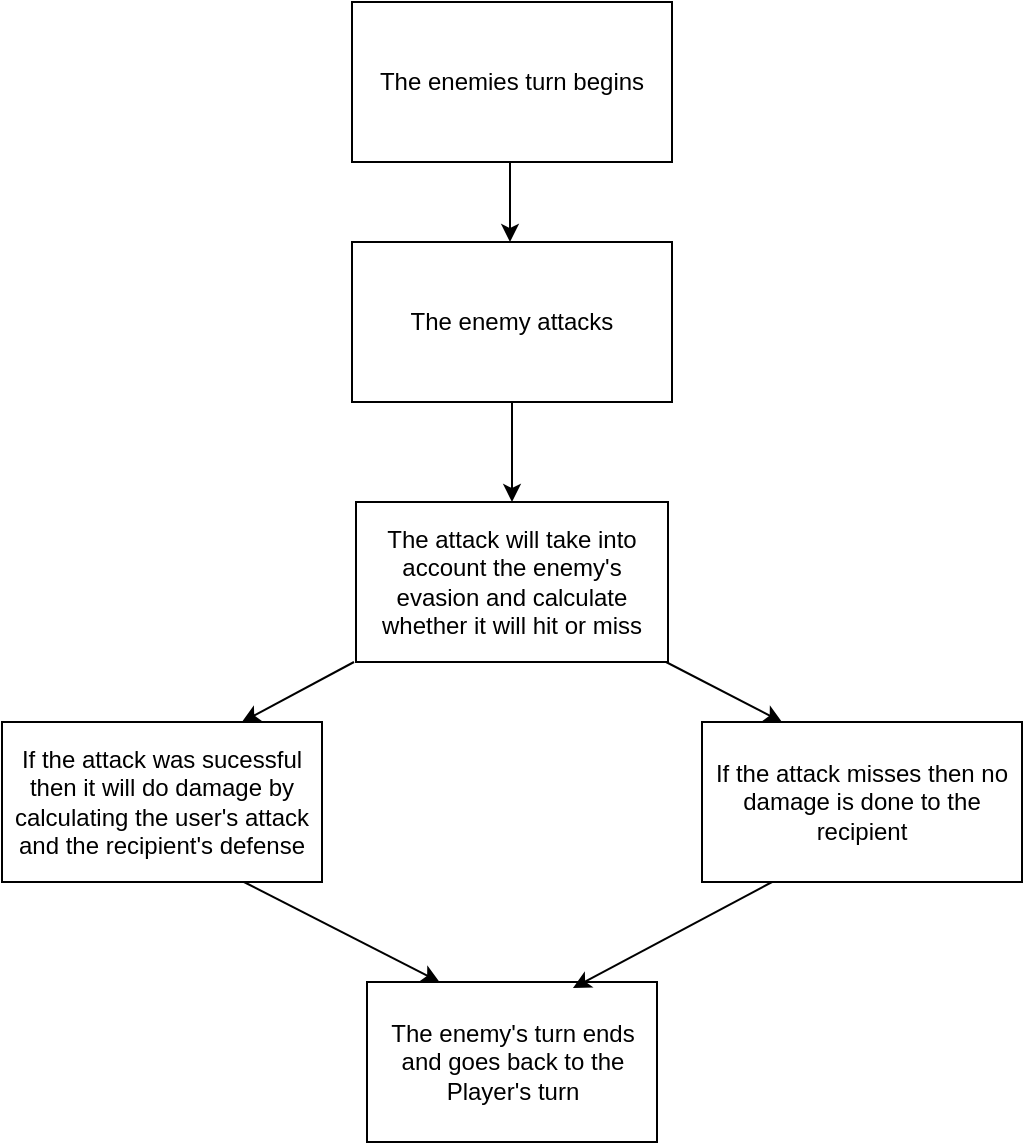 <mxfile version="25.0.1">
  <diagram name="Page-1" id="4ahvpelCilwKbXSP_rQ5">
    <mxGraphModel dx="1434" dy="782" grid="1" gridSize="10" guides="1" tooltips="1" connect="1" arrows="1" fold="1" page="1" pageScale="1" pageWidth="827" pageHeight="1169" math="0" shadow="0">
      <root>
        <mxCell id="0" />
        <mxCell id="1" parent="0" />
        <mxCell id="PQO7M3FsyzpqnbT5gVS9-32" value="The enemies turn begins" style="rounded=0;whiteSpace=wrap;html=1;" parent="1" vertex="1">
          <mxGeometry x="334" y="30" width="160" height="80" as="geometry" />
        </mxCell>
        <mxCell id="PQO7M3FsyzpqnbT5gVS9-33" value="The enemy attacks" style="rounded=0;whiteSpace=wrap;html=1;" parent="1" vertex="1">
          <mxGeometry x="334" y="150" width="160" height="80" as="geometry" />
        </mxCell>
        <mxCell id="PQO7M3FsyzpqnbT5gVS9-34" value="" style="endArrow=classic;html=1;rounded=0;" parent="1" edge="1">
          <mxGeometry width="50" height="50" relative="1" as="geometry">
            <mxPoint x="413" y="110" as="sourcePoint" />
            <mxPoint x="413" y="150" as="targetPoint" />
          </mxGeometry>
        </mxCell>
        <mxCell id="PQO7M3FsyzpqnbT5gVS9-36" value="" style="endArrow=classic;html=1;rounded=0;entryX=0.5;entryY=0;entryDx=0;entryDy=0;" parent="1" edge="1">
          <mxGeometry width="50" height="50" relative="1" as="geometry">
            <mxPoint x="414" y="230" as="sourcePoint" />
            <mxPoint x="414" y="280" as="targetPoint" />
          </mxGeometry>
        </mxCell>
        <mxCell id="PQO7M3FsyzpqnbT5gVS9-37" value="The attack will take into account the enemy&#39;s evasion and calculate whether it will hit or miss" style="rounded=0;whiteSpace=wrap;html=1;" parent="1" vertex="1">
          <mxGeometry x="336" y="280" width="156" height="80" as="geometry" />
        </mxCell>
        <mxCell id="PQO7M3FsyzpqnbT5gVS9-38" value="If the attack was sucessful then it will do damage by calculating the user&#39;s attack and the recipient&#39;s defense" style="rounded=0;whiteSpace=wrap;html=1;" parent="1" vertex="1">
          <mxGeometry x="159" y="390" width="160" height="80" as="geometry" />
        </mxCell>
        <mxCell id="PQO7M3FsyzpqnbT5gVS9-39" value="If the attack misses then no damage is done to the recipient" style="rounded=0;whiteSpace=wrap;html=1;" parent="1" vertex="1">
          <mxGeometry x="509" y="390" width="160" height="80" as="geometry" />
        </mxCell>
        <mxCell id="PQO7M3FsyzpqnbT5gVS9-40" value="" style="endArrow=classic;html=1;rounded=0;entryX=0.25;entryY=0;entryDx=0;entryDy=0;" parent="1" target="PQO7M3FsyzpqnbT5gVS9-39" edge="1">
          <mxGeometry width="50" height="50" relative="1" as="geometry">
            <mxPoint x="491" y="360" as="sourcePoint" />
            <mxPoint x="541" y="310" as="targetPoint" />
          </mxGeometry>
        </mxCell>
        <mxCell id="PQO7M3FsyzpqnbT5gVS9-41" value="" style="endArrow=classic;html=1;rounded=0;entryX=0.75;entryY=0;entryDx=0;entryDy=0;" parent="1" target="PQO7M3FsyzpqnbT5gVS9-38" edge="1">
          <mxGeometry width="50" height="50" relative="1" as="geometry">
            <mxPoint x="335" y="360" as="sourcePoint" />
            <mxPoint x="385" y="310" as="targetPoint" />
          </mxGeometry>
        </mxCell>
        <mxCell id="4e4_c_tYgafmdLTxtui_-1" value="The enemy&#39;s turn ends and goes back to the Player&#39;s turn" style="rounded=0;whiteSpace=wrap;html=1;" vertex="1" parent="1">
          <mxGeometry x="341.5" y="520" width="145" height="80" as="geometry" />
        </mxCell>
        <mxCell id="4e4_c_tYgafmdLTxtui_-2" value="" style="endArrow=classic;html=1;rounded=0;entryX=0.25;entryY=0;entryDx=0;entryDy=0;" edge="1" parent="1" target="4e4_c_tYgafmdLTxtui_-1">
          <mxGeometry width="50" height="50" relative="1" as="geometry">
            <mxPoint x="280" y="470" as="sourcePoint" />
            <mxPoint x="280" y="520" as="targetPoint" />
          </mxGeometry>
        </mxCell>
        <mxCell id="4e4_c_tYgafmdLTxtui_-3" value="" style="endArrow=classic;html=1;rounded=0;entryX=0.71;entryY=0.038;entryDx=0;entryDy=0;entryPerimeter=0;" edge="1" parent="1" target="4e4_c_tYgafmdLTxtui_-1">
          <mxGeometry width="50" height="50" relative="1" as="geometry">
            <mxPoint x="544" y="470" as="sourcePoint" />
            <mxPoint x="490" y="520" as="targetPoint" />
          </mxGeometry>
        </mxCell>
      </root>
    </mxGraphModel>
  </diagram>
</mxfile>
